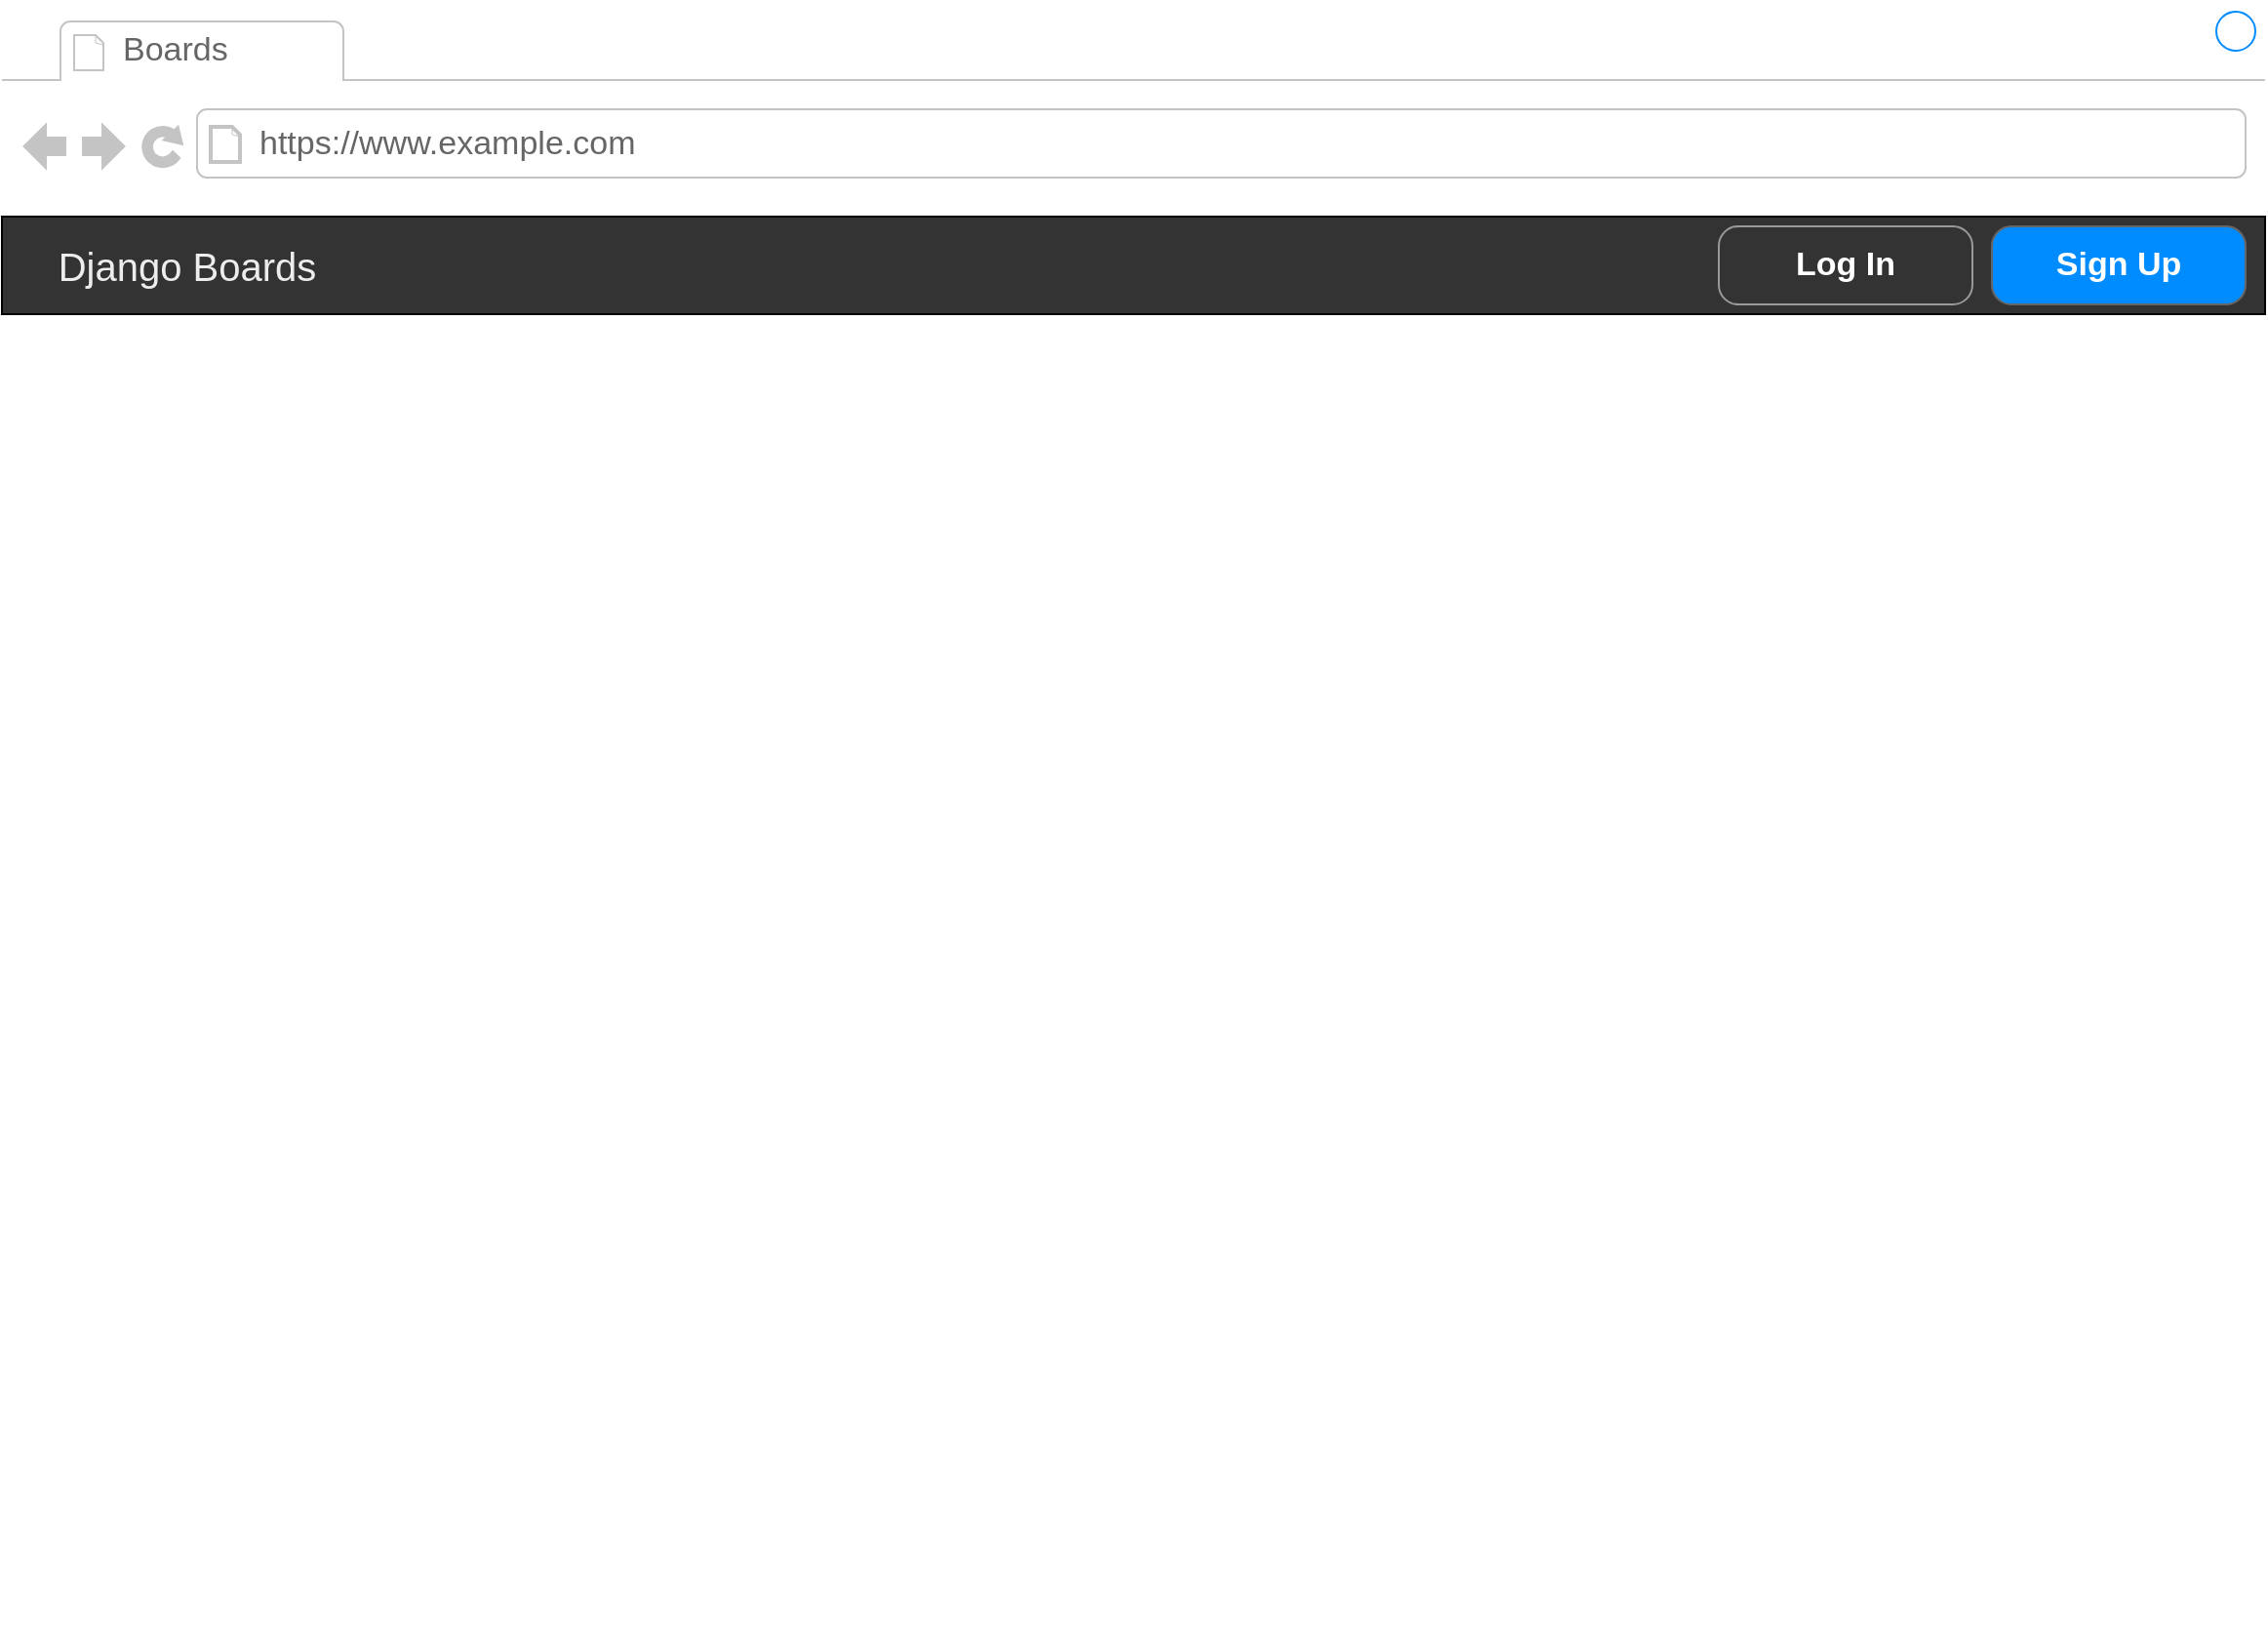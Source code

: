 <mxfile version="14.2.4" type="device"><diagram id="piDafpqhtRUU5qUU-vj8" name="Page-1"><mxGraphModel dx="1221" dy="615" grid="1" gridSize="10" guides="1" tooltips="1" connect="1" arrows="1" fold="1" page="1" pageScale="1" pageWidth="827" pageHeight="1169" math="0" shadow="0"><root><mxCell id="0"/><mxCell id="1" parent="0"/><mxCell id="8962rQQDY3VNNf6We3Pp-1" value="sas" style="strokeWidth=1;shadow=0;dashed=0;align=center;html=1;shape=mxgraph.mockup.containers.browserWindow;rSize=0;strokeColor2=#008cff;strokeColor3=#c4c4c4;mainText=,;recursiveResize=0;strokeColor=#FFFFFF;fontColor=#FFFFFF;" parent="1" vertex="1"><mxGeometry width="1160" height="840" as="geometry"/></mxCell><mxCell id="8962rQQDY3VNNf6We3Pp-2" value="Boards" style="strokeWidth=1;shadow=0;dashed=0;align=center;html=1;shape=mxgraph.mockup.containers.anchor;fontSize=17;fontColor=#666666;align=left;" parent="8962rQQDY3VNNf6We3Pp-1" vertex="1"><mxGeometry x="60" y="12" width="110" height="26" as="geometry"/></mxCell><mxCell id="8962rQQDY3VNNf6We3Pp-3" value="https://www.example.com" style="strokeWidth=1;shadow=0;dashed=0;align=center;html=1;shape=mxgraph.mockup.containers.anchor;rSize=0;fontSize=17;fontColor=#666666;align=left;" parent="8962rQQDY3VNNf6We3Pp-1" vertex="1"><mxGeometry x="130" y="60" width="250" height="26" as="geometry"/></mxCell><mxCell id="DKm7QNu20y-7HjFpIN77-3" value="" style="rounded=0;whiteSpace=wrap;html=1;fillColor=#333333;" vertex="1" parent="8962rQQDY3VNNf6We3Pp-1"><mxGeometry y="110" width="1160" height="50" as="geometry"/></mxCell><mxCell id="DKm7QNu20y-7HjFpIN77-4" value="&lt;font style=&quot;font-size: 20px&quot; color=&quot;#ededed&quot;&gt;Django Boards&lt;/font&gt;" style="text;html=1;strokeColor=none;fillColor=none;align=center;verticalAlign=middle;whiteSpace=wrap;rounded=0;" vertex="1" parent="8962rQQDY3VNNf6We3Pp-1"><mxGeometry x="10" y="125" width="170" height="20" as="geometry"/></mxCell><mxCell id="DKm7QNu20y-7HjFpIN77-5" value="Sign Up" style="strokeWidth=1;shadow=0;dashed=0;align=center;html=1;shape=mxgraph.mockup.buttons.button;strokeColor=#666666;fontColor=#ffffff;mainText=;buttonStyle=round;fontSize=17;fontStyle=1;fillColor=#008cff;whiteSpace=wrap;" vertex="1" parent="8962rQQDY3VNNf6We3Pp-1"><mxGeometry x="1020" y="115" width="130" height="40" as="geometry"/></mxCell><mxCell id="DKm7QNu20y-7HjFpIN77-6" value="Log In" style="strokeWidth=1;shadow=0;dashed=0;align=center;html=1;shape=mxgraph.mockup.buttons.button;fontColor=#ffffff;mainText=;buttonStyle=round;fontSize=17;fontStyle=1;whiteSpace=wrap;fillColor=#333333;strokeColor=#999999;" vertex="1" parent="8962rQQDY3VNNf6We3Pp-1"><mxGeometry x="880" y="115" width="130" height="40" as="geometry"/></mxCell></root></mxGraphModel></diagram></mxfile>